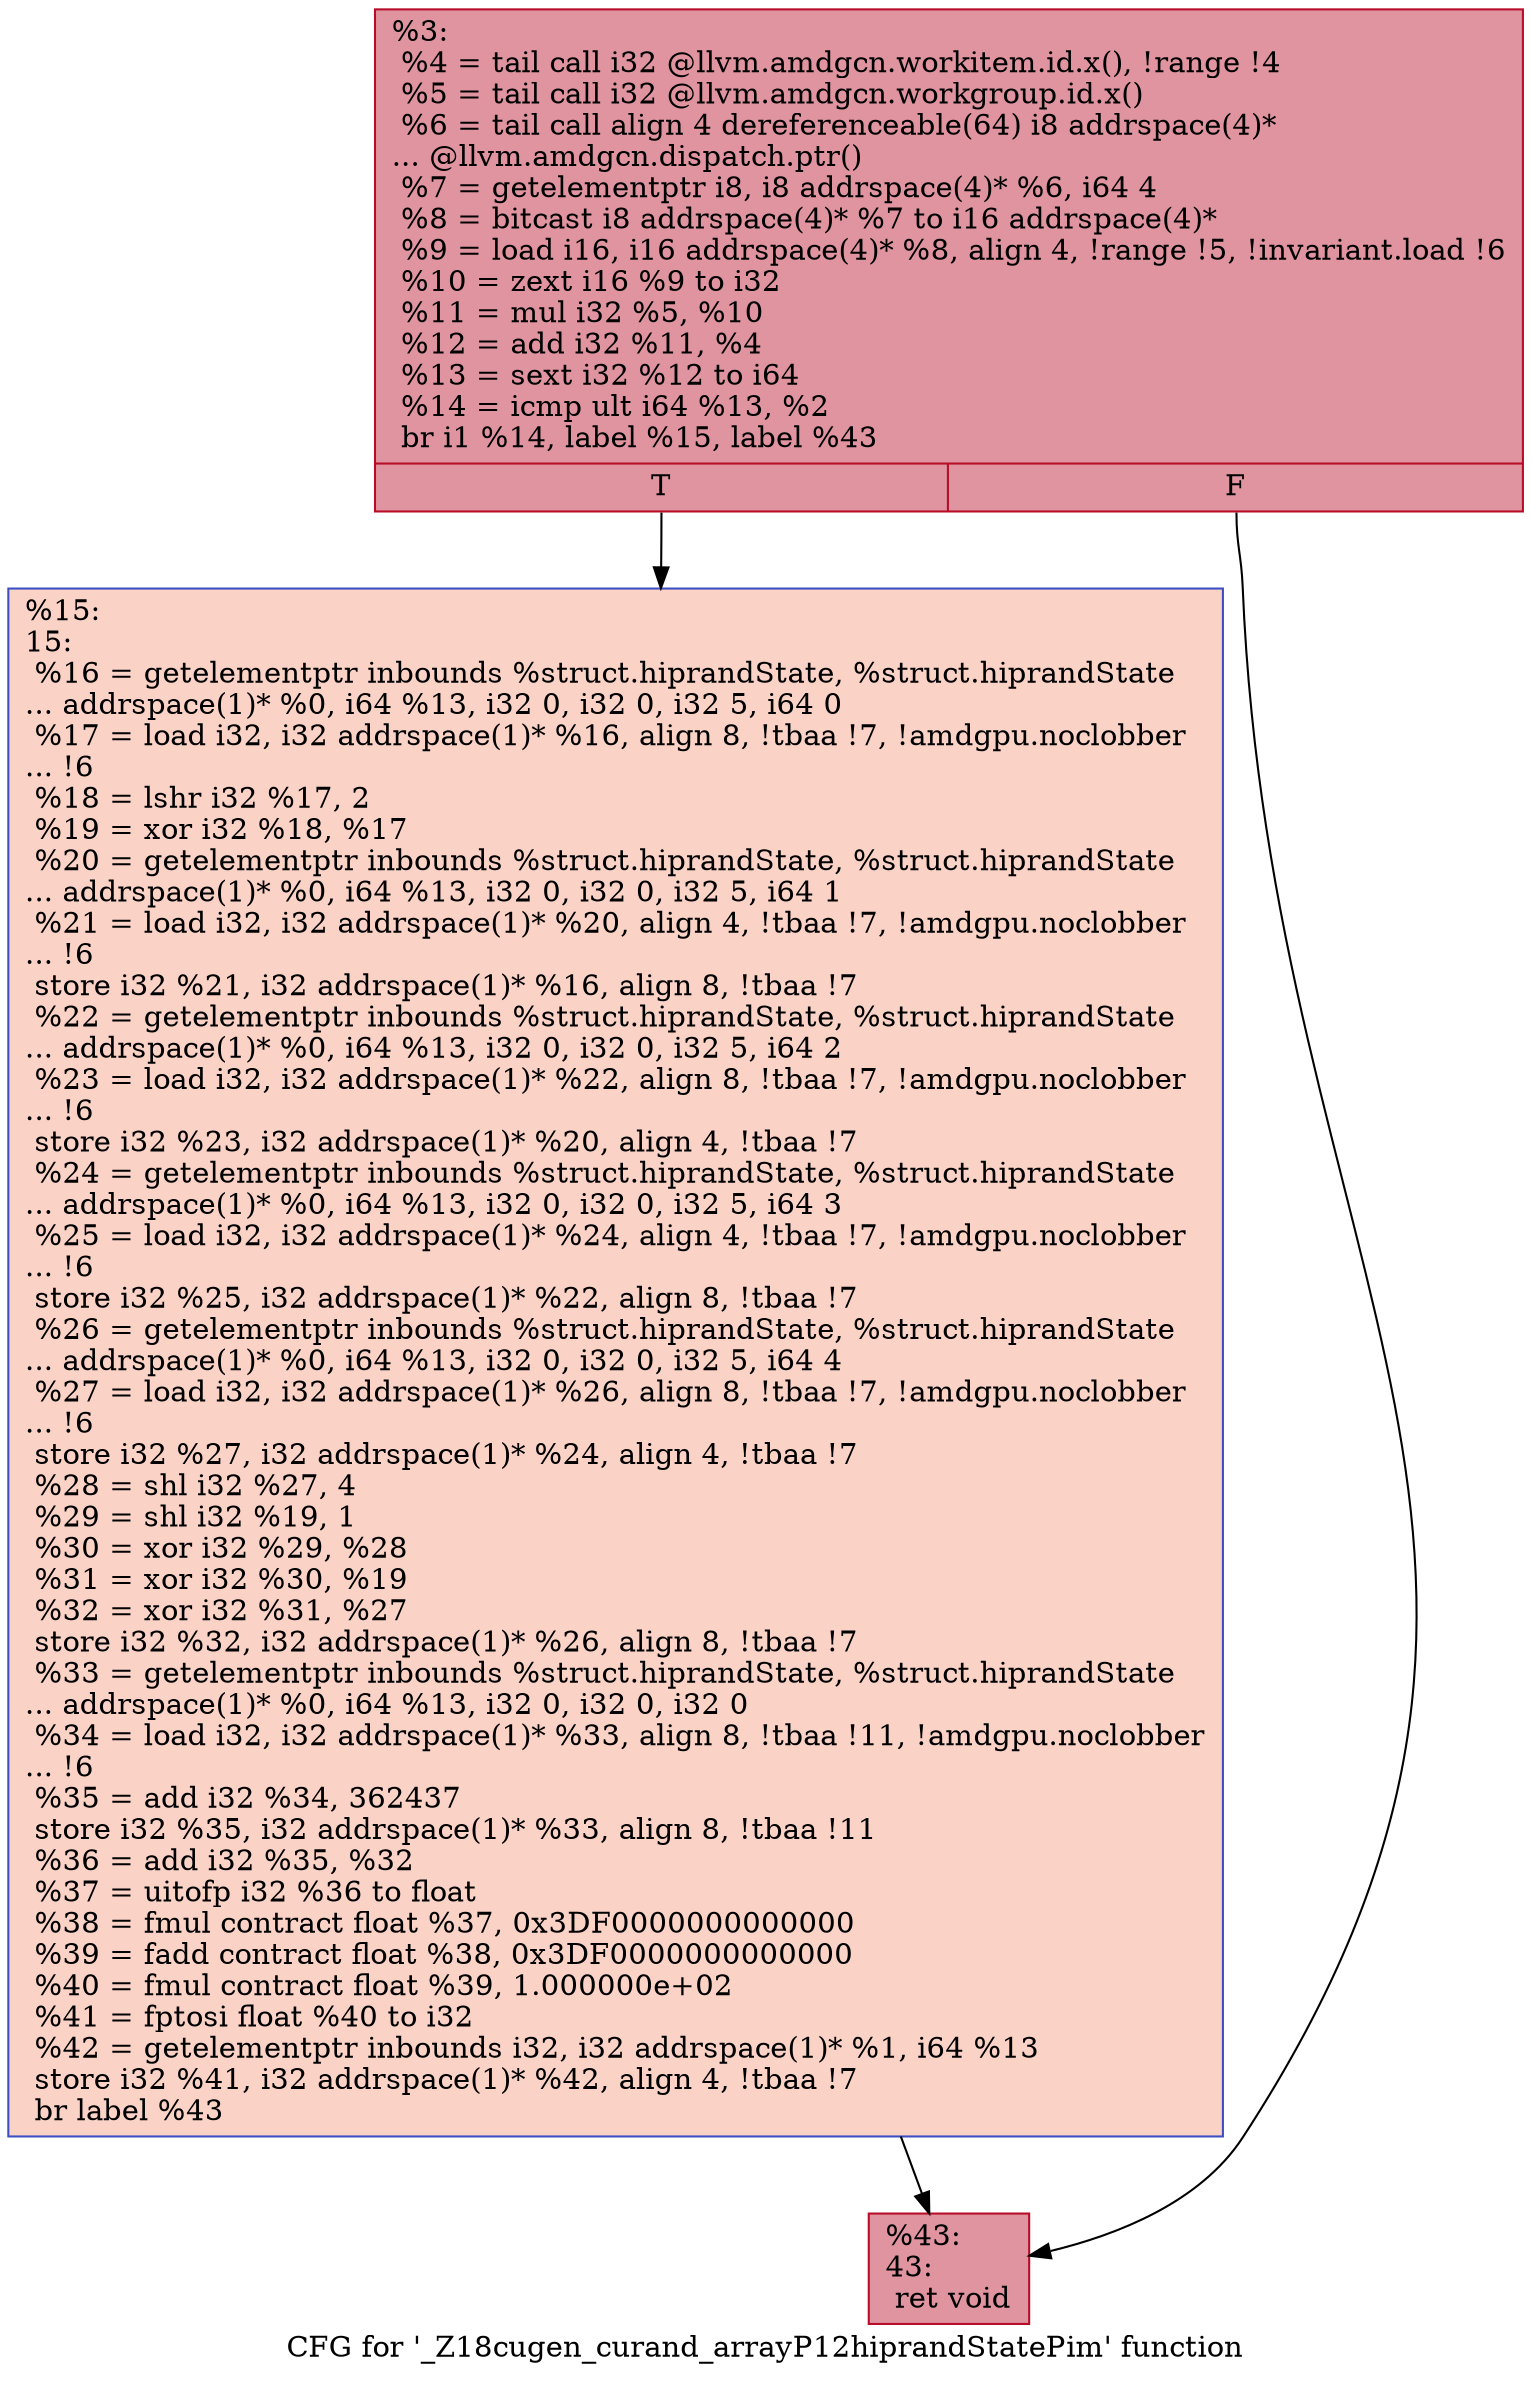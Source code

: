 digraph "CFG for '_Z18cugen_curand_arrayP12hiprandStatePim' function" {
	label="CFG for '_Z18cugen_curand_arrayP12hiprandStatePim' function";

	Node0x598e2b0 [shape=record,color="#b70d28ff", style=filled, fillcolor="#b70d2870",label="{%3:\l  %4 = tail call i32 @llvm.amdgcn.workitem.id.x(), !range !4\l  %5 = tail call i32 @llvm.amdgcn.workgroup.id.x()\l  %6 = tail call align 4 dereferenceable(64) i8 addrspace(4)*\l... @llvm.amdgcn.dispatch.ptr()\l  %7 = getelementptr i8, i8 addrspace(4)* %6, i64 4\l  %8 = bitcast i8 addrspace(4)* %7 to i16 addrspace(4)*\l  %9 = load i16, i16 addrspace(4)* %8, align 4, !range !5, !invariant.load !6\l  %10 = zext i16 %9 to i32\l  %11 = mul i32 %5, %10\l  %12 = add i32 %11, %4\l  %13 = sext i32 %12 to i64\l  %14 = icmp ult i64 %13, %2\l  br i1 %14, label %15, label %43\l|{<s0>T|<s1>F}}"];
	Node0x598e2b0:s0 -> Node0x598b320;
	Node0x598e2b0:s1 -> Node0x5990260;
	Node0x598b320 [shape=record,color="#3d50c3ff", style=filled, fillcolor="#f59c7d70",label="{%15:\l15:                                               \l  %16 = getelementptr inbounds %struct.hiprandState, %struct.hiprandState\l... addrspace(1)* %0, i64 %13, i32 0, i32 0, i32 5, i64 0\l  %17 = load i32, i32 addrspace(1)* %16, align 8, !tbaa !7, !amdgpu.noclobber\l... !6\l  %18 = lshr i32 %17, 2\l  %19 = xor i32 %18, %17\l  %20 = getelementptr inbounds %struct.hiprandState, %struct.hiprandState\l... addrspace(1)* %0, i64 %13, i32 0, i32 0, i32 5, i64 1\l  %21 = load i32, i32 addrspace(1)* %20, align 4, !tbaa !7, !amdgpu.noclobber\l... !6\l  store i32 %21, i32 addrspace(1)* %16, align 8, !tbaa !7\l  %22 = getelementptr inbounds %struct.hiprandState, %struct.hiprandState\l... addrspace(1)* %0, i64 %13, i32 0, i32 0, i32 5, i64 2\l  %23 = load i32, i32 addrspace(1)* %22, align 8, !tbaa !7, !amdgpu.noclobber\l... !6\l  store i32 %23, i32 addrspace(1)* %20, align 4, !tbaa !7\l  %24 = getelementptr inbounds %struct.hiprandState, %struct.hiprandState\l... addrspace(1)* %0, i64 %13, i32 0, i32 0, i32 5, i64 3\l  %25 = load i32, i32 addrspace(1)* %24, align 4, !tbaa !7, !amdgpu.noclobber\l... !6\l  store i32 %25, i32 addrspace(1)* %22, align 8, !tbaa !7\l  %26 = getelementptr inbounds %struct.hiprandState, %struct.hiprandState\l... addrspace(1)* %0, i64 %13, i32 0, i32 0, i32 5, i64 4\l  %27 = load i32, i32 addrspace(1)* %26, align 8, !tbaa !7, !amdgpu.noclobber\l... !6\l  store i32 %27, i32 addrspace(1)* %24, align 4, !tbaa !7\l  %28 = shl i32 %27, 4\l  %29 = shl i32 %19, 1\l  %30 = xor i32 %29, %28\l  %31 = xor i32 %30, %19\l  %32 = xor i32 %31, %27\l  store i32 %32, i32 addrspace(1)* %26, align 8, !tbaa !7\l  %33 = getelementptr inbounds %struct.hiprandState, %struct.hiprandState\l... addrspace(1)* %0, i64 %13, i32 0, i32 0, i32 0\l  %34 = load i32, i32 addrspace(1)* %33, align 8, !tbaa !11, !amdgpu.noclobber\l... !6\l  %35 = add i32 %34, 362437\l  store i32 %35, i32 addrspace(1)* %33, align 8, !tbaa !11\l  %36 = add i32 %35, %32\l  %37 = uitofp i32 %36 to float\l  %38 = fmul contract float %37, 0x3DF0000000000000\l  %39 = fadd contract float %38, 0x3DF0000000000000\l  %40 = fmul contract float %39, 1.000000e+02\l  %41 = fptosi float %40 to i32\l  %42 = getelementptr inbounds i32, i32 addrspace(1)* %1, i64 %13\l  store i32 %41, i32 addrspace(1)* %42, align 4, !tbaa !7\l  br label %43\l}"];
	Node0x598b320 -> Node0x5990260;
	Node0x5990260 [shape=record,color="#b70d28ff", style=filled, fillcolor="#b70d2870",label="{%43:\l43:                                               \l  ret void\l}"];
}
